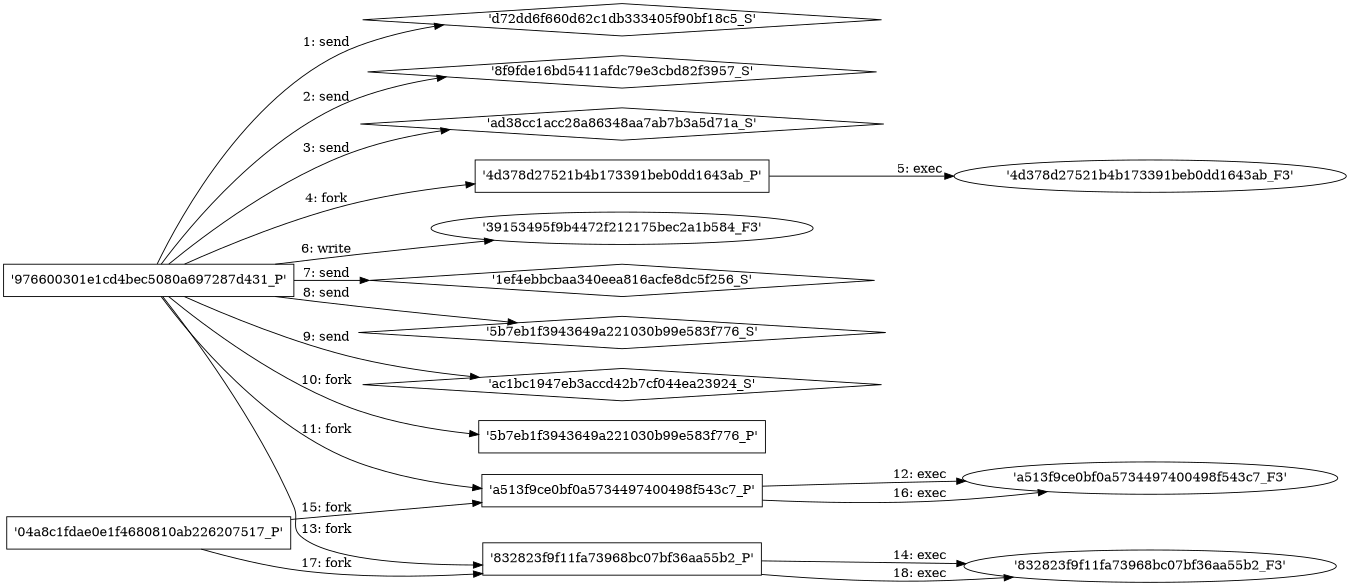 digraph "D:\Learning\Paper\apt\基于CTI的攻击预警\Dataset\攻击图\ASGfromALLCTI\How Sunburst Sends Data Back to the Attackers.dot" {
rankdir="LR"
size="9"
fixedsize="false"
splines="true"
nodesep=0.3
ranksep=0
fontsize=10
overlap="scalexy"
engine= "neato"
	"'d72dd6f660d62c1db333405f90bf18c5_S'" [node_type=Socket shape=diamond]
	"'976600301e1cd4bec5080a697287d431_P'" [node_type=Process shape=box]
	"'976600301e1cd4bec5080a697287d431_P'" -> "'d72dd6f660d62c1db333405f90bf18c5_S'" [label="1: send"]
	"'8f9fde16bd5411afdc79e3cbd82f3957_S'" [node_type=Socket shape=diamond]
	"'976600301e1cd4bec5080a697287d431_P'" [node_type=Process shape=box]
	"'976600301e1cd4bec5080a697287d431_P'" -> "'8f9fde16bd5411afdc79e3cbd82f3957_S'" [label="2: send"]
	"'ad38cc1acc28a86348aa7ab7b3a5d71a_S'" [node_type=Socket shape=diamond]
	"'976600301e1cd4bec5080a697287d431_P'" [node_type=Process shape=box]
	"'976600301e1cd4bec5080a697287d431_P'" -> "'ad38cc1acc28a86348aa7ab7b3a5d71a_S'" [label="3: send"]
	"'976600301e1cd4bec5080a697287d431_P'" [node_type=Process shape=box]
	"'4d378d27521b4b173391beb0dd1643ab_P'" [node_type=Process shape=box]
	"'976600301e1cd4bec5080a697287d431_P'" -> "'4d378d27521b4b173391beb0dd1643ab_P'" [label="4: fork"]
	"'4d378d27521b4b173391beb0dd1643ab_P'" [node_type=Process shape=box]
	"'4d378d27521b4b173391beb0dd1643ab_F3'" [node_type=File shape=ellipse]
	"'4d378d27521b4b173391beb0dd1643ab_P'" -> "'4d378d27521b4b173391beb0dd1643ab_F3'" [label="5: exec"]
	"'39153495f9b4472f212175bec2a1b584_F3'" [node_type=file shape=ellipse]
	"'976600301e1cd4bec5080a697287d431_P'" [node_type=Process shape=box]
	"'976600301e1cd4bec5080a697287d431_P'" -> "'39153495f9b4472f212175bec2a1b584_F3'" [label="6: write"]
	"'1ef4ebbcbaa340eea816acfe8dc5f256_S'" [node_type=Socket shape=diamond]
	"'976600301e1cd4bec5080a697287d431_P'" [node_type=Process shape=box]
	"'976600301e1cd4bec5080a697287d431_P'" -> "'1ef4ebbcbaa340eea816acfe8dc5f256_S'" [label="7: send"]
	"'5b7eb1f3943649a221030b99e583f776_S'" [node_type=Socket shape=diamond]
	"'976600301e1cd4bec5080a697287d431_P'" [node_type=Process shape=box]
	"'976600301e1cd4bec5080a697287d431_P'" -> "'5b7eb1f3943649a221030b99e583f776_S'" [label="8: send"]
	"'ac1bc1947eb3accd42b7cf044ea23924_S'" [node_type=Socket shape=diamond]
	"'976600301e1cd4bec5080a697287d431_P'" [node_type=Process shape=box]
	"'976600301e1cd4bec5080a697287d431_P'" -> "'ac1bc1947eb3accd42b7cf044ea23924_S'" [label="9: send"]
	"'976600301e1cd4bec5080a697287d431_P'" [node_type=Process shape=box]
	"'5b7eb1f3943649a221030b99e583f776_P'" [node_type=Process shape=box]
	"'976600301e1cd4bec5080a697287d431_P'" -> "'5b7eb1f3943649a221030b99e583f776_P'" [label="10: fork"]
	"'976600301e1cd4bec5080a697287d431_P'" [node_type=Process shape=box]
	"'a513f9ce0bf0a5734497400498f543c7_P'" [node_type=Process shape=box]
	"'976600301e1cd4bec5080a697287d431_P'" -> "'a513f9ce0bf0a5734497400498f543c7_P'" [label="11: fork"]
	"'a513f9ce0bf0a5734497400498f543c7_P'" [node_type=Process shape=box]
	"'a513f9ce0bf0a5734497400498f543c7_F3'" [node_type=File shape=ellipse]
	"'a513f9ce0bf0a5734497400498f543c7_P'" -> "'a513f9ce0bf0a5734497400498f543c7_F3'" [label="12: exec"]
	"'976600301e1cd4bec5080a697287d431_P'" [node_type=Process shape=box]
	"'832823f9f11fa73968bc07bf36aa55b2_P'" [node_type=Process shape=box]
	"'976600301e1cd4bec5080a697287d431_P'" -> "'832823f9f11fa73968bc07bf36aa55b2_P'" [label="13: fork"]
	"'832823f9f11fa73968bc07bf36aa55b2_P'" [node_type=Process shape=box]
	"'832823f9f11fa73968bc07bf36aa55b2_F3'" [node_type=File shape=ellipse]
	"'832823f9f11fa73968bc07bf36aa55b2_P'" -> "'832823f9f11fa73968bc07bf36aa55b2_F3'" [label="14: exec"]
	"'04a8c1fdae0e1f4680810ab226207517_P'" [node_type=Process shape=box]
	"'a513f9ce0bf0a5734497400498f543c7_P'" [node_type=Process shape=box]
	"'04a8c1fdae0e1f4680810ab226207517_P'" -> "'a513f9ce0bf0a5734497400498f543c7_P'" [label="15: fork"]
	"'a513f9ce0bf0a5734497400498f543c7_P'" [node_type=Process shape=box]
	"'a513f9ce0bf0a5734497400498f543c7_F3'" [node_type=File shape=ellipse]
	"'a513f9ce0bf0a5734497400498f543c7_P'" -> "'a513f9ce0bf0a5734497400498f543c7_F3'" [label="16: exec"]
	"'04a8c1fdae0e1f4680810ab226207517_P'" [node_type=Process shape=box]
	"'832823f9f11fa73968bc07bf36aa55b2_P'" [node_type=Process shape=box]
	"'04a8c1fdae0e1f4680810ab226207517_P'" -> "'832823f9f11fa73968bc07bf36aa55b2_P'" [label="17: fork"]
	"'832823f9f11fa73968bc07bf36aa55b2_P'" [node_type=Process shape=box]
	"'832823f9f11fa73968bc07bf36aa55b2_F3'" [node_type=File shape=ellipse]
	"'832823f9f11fa73968bc07bf36aa55b2_P'" -> "'832823f9f11fa73968bc07bf36aa55b2_F3'" [label="18: exec"]
}
